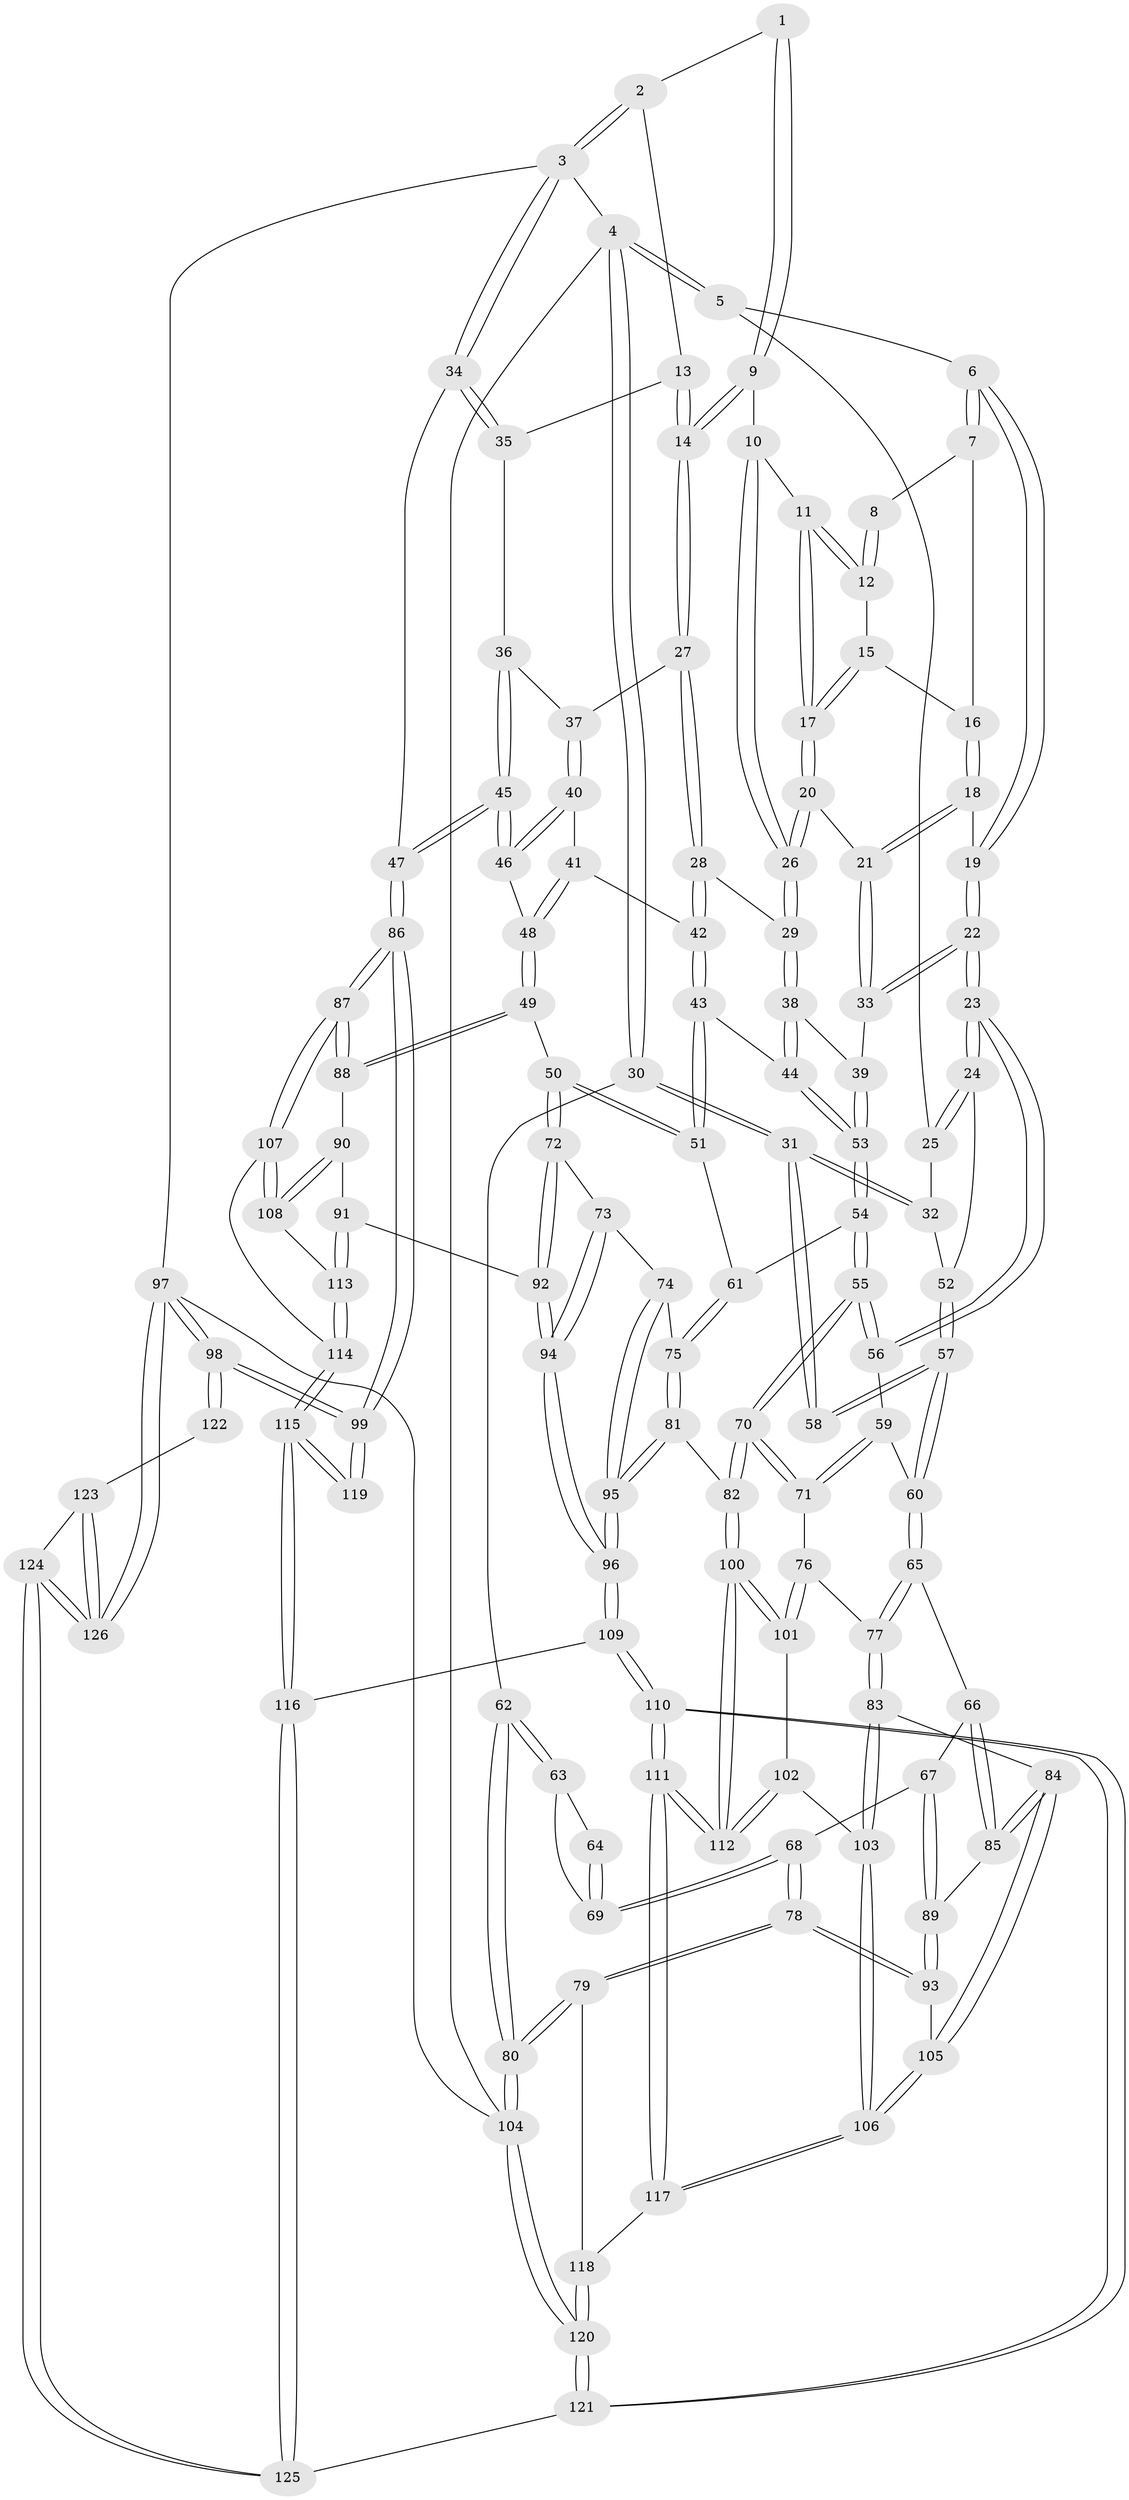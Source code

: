 // Generated by graph-tools (version 1.1) at 2025/01/03/09/25 05:01:31]
// undirected, 126 vertices, 312 edges
graph export_dot {
graph [start="1"]
  node [color=gray90,style=filled];
  1 [pos="+0.8203668176438322+0"];
  2 [pos="+0.8408404843049673+0"];
  3 [pos="+1+0"];
  4 [pos="+0+0"];
  5 [pos="+0.1699664768166514+0"];
  6 [pos="+0.27252226027367965+0"];
  7 [pos="+0.4455892715006273+0"];
  8 [pos="+0.6431792282110179+0"];
  9 [pos="+0.6925339143041213+0.07693204006479057"];
  10 [pos="+0.6884188762151233+0.07632157965502205"];
  11 [pos="+0.6535316994112049+0.05719859956664699"];
  12 [pos="+0.6375499887981768+0.04461365568177923"];
  13 [pos="+0.8065200320333087+0.08988711854601476"];
  14 [pos="+0.7687283751615565+0.1259328184159463"];
  15 [pos="+0.5987203767721612+0.05673269804477836"];
  16 [pos="+0.5525053372568053+0.05845819180809165"];
  17 [pos="+0.6106977375309189+0.12853712157615685"];
  18 [pos="+0.5317481143788544+0.09700421685600387"];
  19 [pos="+0.31997220683700667+0"];
  20 [pos="+0.6071981836406793+0.1545978677609484"];
  21 [pos="+0.5311006222474882+0.10112962542347186"];
  22 [pos="+0.3527616305439074+0.22327453150475174"];
  23 [pos="+0.32263897609193976+0.2467074444674989"];
  24 [pos="+0.2929248363951746+0.24910683644401801"];
  25 [pos="+0.1237429744469937+0.01692585898086283"];
  26 [pos="+0.6143689089636073+0.1656089884240281"];
  27 [pos="+0.7683918014729125+0.12837642637913174"];
  28 [pos="+0.722792310655856+0.20330604741683475"];
  29 [pos="+0.6195926134739356+0.19062472056451166"];
  30 [pos="+0+0.2800509700799606"];
  31 [pos="+0+0.261213158083364"];
  32 [pos="+0.08555771213232473+0.21095064157359358"];
  33 [pos="+0.4103540470649751+0.2328881487525847"];
  34 [pos="+1+0"];
  35 [pos="+0.8804166112885836+0.10363061101074082"];
  36 [pos="+0.914779786710587+0.21947102343350652"];
  37 [pos="+0.8687829972809687+0.2239003455223307"];
  38 [pos="+0.5881859350971834+0.22320451953864964"];
  39 [pos="+0.4160507399458997+0.2361800346838931"];
  40 [pos="+0.8239869566699239+0.27193033502912856"];
  41 [pos="+0.7927953100769676+0.28169214768463907"];
  42 [pos="+0.7359460959235158+0.2645105251226081"];
  43 [pos="+0.6873916987299887+0.3327060442558476"];
  44 [pos="+0.6308007704033621+0.3285349618207478"];
  45 [pos="+1+0.31951215138667766"];
  46 [pos="+0.9573967049274761+0.3980545737362412"];
  47 [pos="+1+0.31880717677163634"];
  48 [pos="+0.8407342567295116+0.4646754136152443"];
  49 [pos="+0.8276603235556328+0.47724531378232005"];
  50 [pos="+0.7976520857455554+0.4775432153681209"];
  51 [pos="+0.7403587324764332+0.43984565376583706"];
  52 [pos="+0.26537950786034403+0.2522912126900272"];
  53 [pos="+0.5303561129408296+0.3974278141811722"];
  54 [pos="+0.5274843570437328+0.45764250578122195"];
  55 [pos="+0.46411939085460946+0.5257018506121814"];
  56 [pos="+0.32243881693235477+0.3672061201613898"];
  57 [pos="+0.14479077156892745+0.423702645376315"];
  58 [pos="+0.13382097973165316+0.4206020423313728"];
  59 [pos="+0.262605483256221+0.4598617258682241"];
  60 [pos="+0.18962134491238322+0.47763071764393444"];
  61 [pos="+0.5754818452997353+0.4707447141692502"];
  62 [pos="+0+0.3981853845211196"];
  63 [pos="+0+0.4711503814027859"];
  64 [pos="+0.1273330744188576+0.4251031930052159"];
  65 [pos="+0.1836978747795266+0.5028887315106886"];
  66 [pos="+0.12736465465915578+0.5438572871653811"];
  67 [pos="+0.08521270319183426+0.5574462796937707"];
  68 [pos="+0.07000795138821889+0.5581471539265774"];
  69 [pos="+0.05406678913281934+0.5247969420529222"];
  70 [pos="+0.4598970564945898+0.5372231411093972"];
  71 [pos="+0.33843401694625375+0.5442685197773748"];
  72 [pos="+0.7347621079594057+0.5443052811102893"];
  73 [pos="+0.6881058618765681+0.5613218910978623"];
  74 [pos="+0.6636688622409197+0.5700208186229196"];
  75 [pos="+0.6564010469398573+0.5660213611392456"];
  76 [pos="+0.3019845522057586+0.5807697029655297"];
  77 [pos="+0.22409072446735817+0.5850903436332227"];
  78 [pos="+0+0.6704368199892553"];
  79 [pos="+0+0.7011320762985006"];
  80 [pos="+0+0.7058861533759473"];
  81 [pos="+0.5234350884204674+0.6049954350285182"];
  82 [pos="+0.47244477454719325+0.5893279549742518"];
  83 [pos="+0.21263132892691863+0.6105364881799403"];
  84 [pos="+0.16329700933263278+0.6240254896053794"];
  85 [pos="+0.16117764431393078+0.6223102488432333"];
  86 [pos="+1+0.7515884434795846"];
  87 [pos="+1+0.7272852513864361"];
  88 [pos="+0.8615056188341927+0.5593143800186601"];
  89 [pos="+0.12398433733556115+0.6133695019182128"];
  90 [pos="+0.8426091549778749+0.6185461972588344"];
  91 [pos="+0.809039735506073+0.6655624419990558"];
  92 [pos="+0.7407810171922958+0.67196572088861"];
  93 [pos="+0.06477869937727868+0.6781397093670926"];
  94 [pos="+0.717283689142618+0.6911273901091064"];
  95 [pos="+0.6422282032345766+0.675556097134412"];
  96 [pos="+0.668113874091789+0.7317358629217264"];
  97 [pos="+1+1"];
  98 [pos="+1+1"];
  99 [pos="+1+0.7593030920016959"];
  100 [pos="+0.45030084425726397+0.6667857385966884"];
  101 [pos="+0.30574328608380014+0.6184287544264153"];
  102 [pos="+0.29621465194479746+0.6886528328357667"];
  103 [pos="+0.23608707755281827+0.6777955965012508"];
  104 [pos="+0+1"];
  105 [pos="+0.13021809052343128+0.6961231798849422"];
  106 [pos="+0.16911302913740112+0.7360321583201104"];
  107 [pos="+0.9585046573866245+0.7155929661431774"];
  108 [pos="+0.9047817346628741+0.6944823789027167"];
  109 [pos="+0.6541406514709264+0.81450429731579"];
  110 [pos="+0.4249339191457248+0.8372649067820299"];
  111 [pos="+0.4245749010568245+0.8364589495841876"];
  112 [pos="+0.4213050403995593+0.8156705927471553"];
  113 [pos="+0.8293420939199672+0.7081599775461257"];
  114 [pos="+0.8302609429717686+0.7650144159804394"];
  115 [pos="+0.7945772982407072+0.8456804010358466"];
  116 [pos="+0.7065500547409+0.8571956453455741"];
  117 [pos="+0.1722387383410295+0.7676366308055472"];
  118 [pos="+0.11631545747586744+0.8489380063019664"];
  119 [pos="+0.8000301050815614+0.8477642022991327"];
  120 [pos="+0.14977437455506232+1"];
  121 [pos="+0.31698131136740787+1"];
  122 [pos="+0.8159731254892759+0.8668427900804279"];
  123 [pos="+0.8370422950507928+0.9170267679543193"];
  124 [pos="+0.8347423637286285+1"];
  125 [pos="+0.6951132069201597+1"];
  126 [pos="+1+1"];
  1 -- 2;
  1 -- 9;
  1 -- 9;
  2 -- 3;
  2 -- 3;
  2 -- 13;
  3 -- 4;
  3 -- 34;
  3 -- 34;
  3 -- 97;
  4 -- 5;
  4 -- 5;
  4 -- 30;
  4 -- 30;
  4 -- 104;
  5 -- 6;
  5 -- 25;
  6 -- 7;
  6 -- 7;
  6 -- 19;
  6 -- 19;
  7 -- 8;
  7 -- 16;
  8 -- 12;
  8 -- 12;
  9 -- 10;
  9 -- 14;
  9 -- 14;
  10 -- 11;
  10 -- 26;
  10 -- 26;
  11 -- 12;
  11 -- 12;
  11 -- 17;
  11 -- 17;
  12 -- 15;
  13 -- 14;
  13 -- 14;
  13 -- 35;
  14 -- 27;
  14 -- 27;
  15 -- 16;
  15 -- 17;
  15 -- 17;
  16 -- 18;
  16 -- 18;
  17 -- 20;
  17 -- 20;
  18 -- 19;
  18 -- 21;
  18 -- 21;
  19 -- 22;
  19 -- 22;
  20 -- 21;
  20 -- 26;
  20 -- 26;
  21 -- 33;
  21 -- 33;
  22 -- 23;
  22 -- 23;
  22 -- 33;
  22 -- 33;
  23 -- 24;
  23 -- 24;
  23 -- 56;
  23 -- 56;
  24 -- 25;
  24 -- 25;
  24 -- 52;
  25 -- 32;
  26 -- 29;
  26 -- 29;
  27 -- 28;
  27 -- 28;
  27 -- 37;
  28 -- 29;
  28 -- 42;
  28 -- 42;
  29 -- 38;
  29 -- 38;
  30 -- 31;
  30 -- 31;
  30 -- 62;
  31 -- 32;
  31 -- 32;
  31 -- 58;
  31 -- 58;
  32 -- 52;
  33 -- 39;
  34 -- 35;
  34 -- 35;
  34 -- 47;
  35 -- 36;
  36 -- 37;
  36 -- 45;
  36 -- 45;
  37 -- 40;
  37 -- 40;
  38 -- 39;
  38 -- 44;
  38 -- 44;
  39 -- 53;
  39 -- 53;
  40 -- 41;
  40 -- 46;
  40 -- 46;
  41 -- 42;
  41 -- 48;
  41 -- 48;
  42 -- 43;
  42 -- 43;
  43 -- 44;
  43 -- 51;
  43 -- 51;
  44 -- 53;
  44 -- 53;
  45 -- 46;
  45 -- 46;
  45 -- 47;
  45 -- 47;
  46 -- 48;
  47 -- 86;
  47 -- 86;
  48 -- 49;
  48 -- 49;
  49 -- 50;
  49 -- 88;
  49 -- 88;
  50 -- 51;
  50 -- 51;
  50 -- 72;
  50 -- 72;
  51 -- 61;
  52 -- 57;
  52 -- 57;
  53 -- 54;
  53 -- 54;
  54 -- 55;
  54 -- 55;
  54 -- 61;
  55 -- 56;
  55 -- 56;
  55 -- 70;
  55 -- 70;
  56 -- 59;
  57 -- 58;
  57 -- 58;
  57 -- 60;
  57 -- 60;
  59 -- 60;
  59 -- 71;
  59 -- 71;
  60 -- 65;
  60 -- 65;
  61 -- 75;
  61 -- 75;
  62 -- 63;
  62 -- 63;
  62 -- 80;
  62 -- 80;
  63 -- 64;
  63 -- 69;
  64 -- 69;
  64 -- 69;
  65 -- 66;
  65 -- 77;
  65 -- 77;
  66 -- 67;
  66 -- 85;
  66 -- 85;
  67 -- 68;
  67 -- 89;
  67 -- 89;
  68 -- 69;
  68 -- 69;
  68 -- 78;
  68 -- 78;
  70 -- 71;
  70 -- 71;
  70 -- 82;
  70 -- 82;
  71 -- 76;
  72 -- 73;
  72 -- 92;
  72 -- 92;
  73 -- 74;
  73 -- 94;
  73 -- 94;
  74 -- 75;
  74 -- 95;
  74 -- 95;
  75 -- 81;
  75 -- 81;
  76 -- 77;
  76 -- 101;
  76 -- 101;
  77 -- 83;
  77 -- 83;
  78 -- 79;
  78 -- 79;
  78 -- 93;
  78 -- 93;
  79 -- 80;
  79 -- 80;
  79 -- 118;
  80 -- 104;
  80 -- 104;
  81 -- 82;
  81 -- 95;
  81 -- 95;
  82 -- 100;
  82 -- 100;
  83 -- 84;
  83 -- 103;
  83 -- 103;
  84 -- 85;
  84 -- 85;
  84 -- 105;
  84 -- 105;
  85 -- 89;
  86 -- 87;
  86 -- 87;
  86 -- 99;
  86 -- 99;
  87 -- 88;
  87 -- 88;
  87 -- 107;
  87 -- 107;
  88 -- 90;
  89 -- 93;
  89 -- 93;
  90 -- 91;
  90 -- 108;
  90 -- 108;
  91 -- 92;
  91 -- 113;
  91 -- 113;
  92 -- 94;
  92 -- 94;
  93 -- 105;
  94 -- 96;
  94 -- 96;
  95 -- 96;
  95 -- 96;
  96 -- 109;
  96 -- 109;
  97 -- 98;
  97 -- 98;
  97 -- 126;
  97 -- 126;
  97 -- 104;
  98 -- 99;
  98 -- 99;
  98 -- 122;
  98 -- 122;
  99 -- 119;
  99 -- 119;
  100 -- 101;
  100 -- 101;
  100 -- 112;
  100 -- 112;
  101 -- 102;
  102 -- 103;
  102 -- 112;
  102 -- 112;
  103 -- 106;
  103 -- 106;
  104 -- 120;
  104 -- 120;
  105 -- 106;
  105 -- 106;
  106 -- 117;
  106 -- 117;
  107 -- 108;
  107 -- 108;
  107 -- 114;
  108 -- 113;
  109 -- 110;
  109 -- 110;
  109 -- 116;
  110 -- 111;
  110 -- 111;
  110 -- 121;
  110 -- 121;
  111 -- 112;
  111 -- 112;
  111 -- 117;
  111 -- 117;
  113 -- 114;
  113 -- 114;
  114 -- 115;
  114 -- 115;
  115 -- 116;
  115 -- 116;
  115 -- 119;
  115 -- 119;
  116 -- 125;
  116 -- 125;
  117 -- 118;
  118 -- 120;
  118 -- 120;
  120 -- 121;
  120 -- 121;
  121 -- 125;
  122 -- 123;
  123 -- 124;
  123 -- 126;
  123 -- 126;
  124 -- 125;
  124 -- 125;
  124 -- 126;
  124 -- 126;
}
